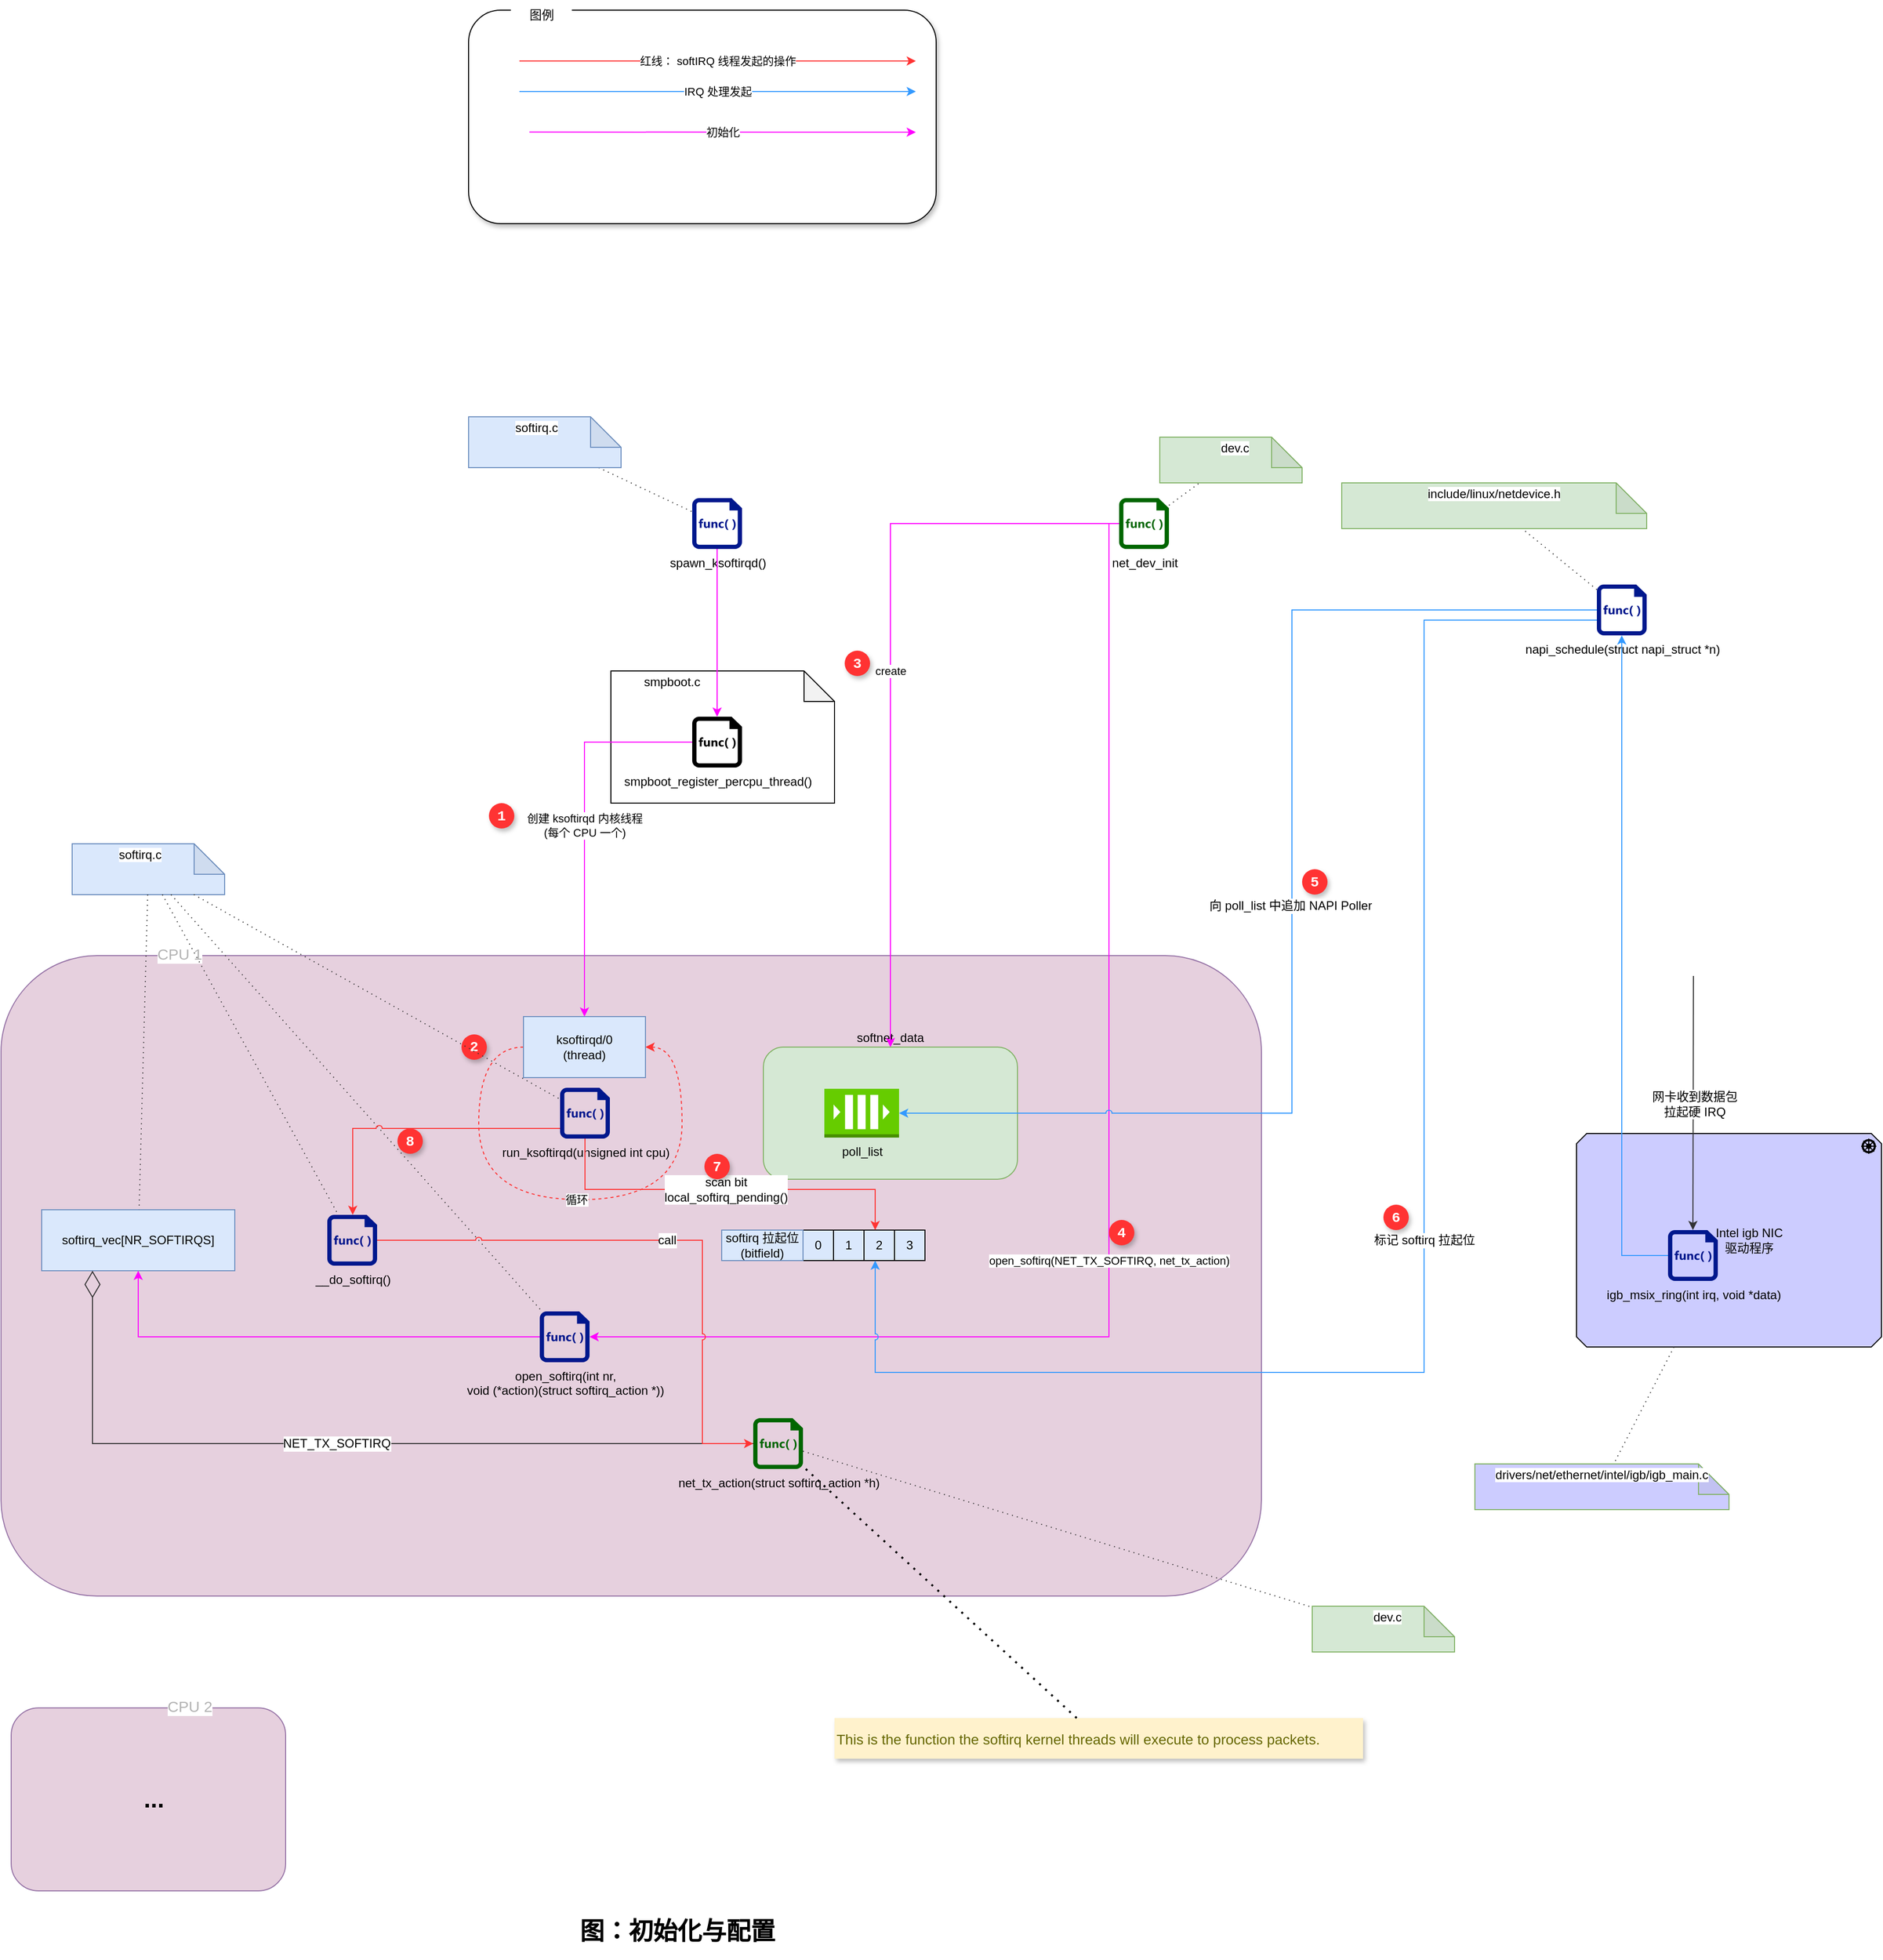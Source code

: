 <mxfile version="15.4.0" type="device" pages="4"><diagram id="A_RY6MCgwpAhB8f_nWh0" name="initial-setup"><mxGraphModel dx="2819" dy="1856" grid="1" gridSize="10" guides="1" tooltips="1" connect="1" arrows="1" fold="1" page="1" pageScale="1" pageWidth="1100" pageHeight="850" background="#FFFFFF" math="0" shadow="0"><root><mxCell id="0"/><mxCell id="Q0dZxunpiZf9C9T9Ycs4-32" value="perCPU" style="locked=1;" parent="0"/><mxCell id="Q0dZxunpiZf9C9T9Ycs4-33" value="CPU 1" style="rounded=1;whiteSpace=wrap;html=1;shadow=0;labelBackgroundColor=default;sketch=0;fontFamily=Helvetica;fontSize=15;strokeColor=#9673a6;fillColor=#E6D0DE;align=right;fontColor=#B3B3B3;labelPosition=left;verticalLabelPosition=top;verticalAlign=bottom;spacingBottom=-10;spacingRight=-200;" vertex="1" parent="Q0dZxunpiZf9C9T9Ycs4-32"><mxGeometry x="-370" y="490" width="1240" height="630" as="geometry"/></mxCell><mxCell id="5ZpuGmFeEvOfh6BrYyMM-1" value="CPU 2" style="rounded=1;whiteSpace=wrap;html=1;shadow=0;labelBackgroundColor=default;sketch=0;fontFamily=Helvetica;fontSize=15;strokeColor=#9673a6;fillColor=#E6D0DE;align=right;fontColor=#B3B3B3;labelPosition=left;verticalLabelPosition=top;verticalAlign=bottom;spacingBottom=-10;spacingRight=-200;" vertex="1" parent="Q0dZxunpiZf9C9T9Ycs4-32"><mxGeometry x="-360" y="1230" width="270" height="180" as="geometry"/></mxCell><mxCell id="5ZpuGmFeEvOfh6BrYyMM-2" value="..." style="text;strokeColor=none;fillColor=none;html=1;fontSize=24;fontStyle=1;verticalAlign=middle;align=center;shadow=1;labelBackgroundColor=none;sketch=0;fontFamily=Helvetica;fontColor=#000000;" vertex="1" parent="Q0dZxunpiZf9C9T9Ycs4-32"><mxGeometry x="-270" y="1300" width="100" height="40" as="geometry"/></mxCell><mxCell id="1" style="" parent="0"/><UserObject label="softirq.c" id="Q0dZxunpiZf9C9T9Ycs4-14"><mxCell style="shape=note;whiteSpace=wrap;html=1;backgroundOutline=1;darkOpacity=0.05;labelBackgroundColor=default;labelPosition=left;verticalLabelPosition=top;align=right;verticalAlign=bottom;fillColor=#dae8fc;strokeColor=#6c8ebf;spacingTop=0;spacingBottom=-20;spacingRight=-90;" vertex="1" parent="1"><mxGeometry x="-300" y="380" width="150" height="50" as="geometry"/></mxCell></UserObject><mxCell id="Q0dZxunpiZf9C9T9Ycs4-4" value="循环" style="curved=1;endArrow=classic;html=1;rounded=0;edgeStyle=orthogonalEdgeStyle;entryX=1;entryY=0.5;entryDx=0;entryDy=0;exitX=0;exitY=0.5;exitDx=0;exitDy=0;dashed=1;strokeColor=#FF3333;" edge="1" parent="1" source="Q0dZxunpiZf9C9T9Ycs4-5" target="Q0dZxunpiZf9C9T9Ycs4-5"><mxGeometry width="50" height="50" relative="1" as="geometry"><mxPoint x="160" y="730" as="sourcePoint"/><mxPoint x="210" y="680" as="targetPoint"/><Array as="points"><mxPoint x="100" y="580"/><mxPoint x="100" y="730"/><mxPoint x="300" y="730"/><mxPoint x="300" y="580"/></Array></mxGeometry></mxCell><mxCell id="Q0dZxunpiZf9C9T9Ycs4-5" value="ksoftirqd/0&lt;br&gt;(thread)" style="rounded=0;whiteSpace=wrap;html=1;fillColor=#dae8fc;strokeColor=#6c8ebf;" vertex="1" parent="1"><mxGeometry x="144" y="550" width="120" height="60" as="geometry"/></mxCell><UserObject label="spawn_ksoftirqd()" link="https://elixir.bootlin.com/linux/v5.4/source/kernel/softirq.c#L680" id="Q0dZxunpiZf9C9T9Ycs4-13"><mxCell style="sketch=0;aspect=fixed;pointerEvents=1;shadow=0;dashed=0;html=1;strokeColor=none;labelPosition=center;verticalLabelPosition=bottom;verticalAlign=top;align=center;fillColor=#00188D;shape=mxgraph.mscae.enterprise.code_file;labelBackgroundColor=none;" vertex="1" parent="1"><mxGeometry x="310" y="40" width="49" height="50" as="geometry"/></mxCell></UserObject><mxCell id="Q0dZxunpiZf9C9T9Ycs4-15" value="smpboot.c" style="shape=note;whiteSpace=wrap;html=1;backgroundOutline=1;darkOpacity=0.05;labelBackgroundColor=default;labelPosition=left;verticalLabelPosition=top;align=right;verticalAlign=bottom;spacingTop=0;spacingBottom=-20;spacingRight=-90;" vertex="1" parent="1"><mxGeometry x="230" y="210" width="220" height="130" as="geometry"/></mxCell><UserObject label="smpboot_register_percpu_thread()" link="https://elixir.bootlin.com/linux/v5.4/source/kernel/smpboot.c#L289" id="Q0dZxunpiZf9C9T9Ycs4-16"><mxCell style="sketch=0;aspect=fixed;pointerEvents=1;shadow=0;dashed=0;html=1;strokeColor=none;labelPosition=center;verticalLabelPosition=bottom;verticalAlign=top;align=center;fillColor=#000000;shape=mxgraph.mscae.enterprise.code_file;labelBackgroundColor=none;" vertex="1" parent="1"><mxGeometry x="310" y="255" width="49" height="50" as="geometry"/></mxCell></UserObject><mxCell id="Q0dZxunpiZf9C9T9Ycs4-8" value="创建 ksoftirqd 内核线程&lt;br&gt;(每个 CPU 一个)" style="endArrow=classic;html=1;rounded=0;edgeStyle=orthogonalEdgeStyle;strokeColor=#FF00FF;" edge="1" parent="1" source="Q0dZxunpiZf9C9T9Ycs4-16" target="Q0dZxunpiZf9C9T9Ycs4-5"><mxGeometry width="50" height="50" relative="1" as="geometry"><mxPoint x="310" y="275" as="sourcePoint"/><mxPoint x="160" y="350" as="targetPoint"/></mxGeometry></mxCell><mxCell id="Q0dZxunpiZf9C9T9Ycs4-11" value="" style="endArrow=classic;html=1;rounded=0;edgeStyle=orthogonalEdgeStyle;strokeColor=#FF00FF;" edge="1" parent="1" source="Q0dZxunpiZf9C9T9Ycs4-13" target="Q0dZxunpiZf9C9T9Ycs4-16"><mxGeometry width="50" height="50" relative="1" as="geometry"><mxPoint x="530" y="220" as="sourcePoint"/><mxPoint x="334" y="250" as="targetPoint"/></mxGeometry></mxCell><UserObject label="run_ksoftirqd(unsigned int cpu)" link="https://elixir.bootlin.com/linux/v5.4/source/kernel/softirq.c#L595" tooltip="&#9;local_irq_disable();&#10;&#9;if (local_softirq_pending()) {&#10;&#9;&#9;/*&#10;&#9;&#9; * We can safely run softirq on inline stack, as we are not deep&#10;&#9;&#9; * in the task stack here.&#10;&#9;&#9; */&#10;&#9;&#9;__do_softirq();&#10;&#9;&#9;local_irq_enable();&#10;&#9;&#9;cond_resched();&#10;&#9;&#9;return;&#10;&#9;}&#10;&#9;local_irq_enable();" id="Q0dZxunpiZf9C9T9Ycs4-18"><mxCell style="sketch=0;aspect=fixed;pointerEvents=1;shadow=0;dashed=0;html=1;strokeColor=none;labelPosition=center;verticalLabelPosition=bottom;verticalAlign=top;align=center;fillColor=#00188D;shape=mxgraph.mscae.enterprise.code_file;labelBackgroundColor=none;" vertex="1" parent="1"><mxGeometry x="180" y="620" width="49" height="50" as="geometry"/></mxCell></UserObject><mxCell id="Q0dZxunpiZf9C9T9Ycs4-21" value="1" style="ellipse;whiteSpace=wrap;html=1;aspect=fixed;shadow=1;labelBackgroundColor=none;sketch=0;align=center;strokeColor=none;fillColor=#FF3333;fontColor=#FFFFFF;fontSize=14;fontStyle=1;fontFamily=Courier New;" vertex="1" parent="1"><mxGeometry x="110" y="340" width="25" height="25" as="geometry"/></mxCell><mxCell id="Q0dZxunpiZf9C9T9Ycs4-24" value="2" style="ellipse;whiteSpace=wrap;html=1;aspect=fixed;shadow=1;labelBackgroundColor=none;sketch=0;align=center;strokeColor=none;fillColor=#FF3333;fontColor=#FFFFFF;fontSize=14;fontStyle=1;fontFamily=Courier New;" vertex="1" parent="1"><mxGeometry x="83" y="567.5" width="25" height="25" as="geometry"/></mxCell><UserObject label="net_dev_init" link="https://elixir.bootlin.com/linux/v5.4/source/net/core/dev.c#L10166" id="Q0dZxunpiZf9C9T9Ycs4-26"><mxCell style="sketch=0;aspect=fixed;pointerEvents=1;shadow=0;dashed=0;html=1;strokeColor=none;labelPosition=center;verticalLabelPosition=bottom;verticalAlign=top;align=center;fillColor=#006600;shape=mxgraph.mscae.enterprise.code_file;labelBackgroundColor=none;" vertex="1" parent="1"><mxGeometry x="730" y="40" width="49" height="50" as="geometry"/></mxCell></UserObject><UserObject label="softnet_data" link="https://elixir.bootlin.com/linux/v5.4/source/include/linux/netdevice.h#L2974" id="Q0dZxunpiZf9C9T9Ycs4-29"><mxCell style="rounded=1;whiteSpace=wrap;html=1;shadow=0;labelBackgroundColor=none;sketch=0;fontFamily=Helvetica;fontSize=12;strokeColor=#82b366;fillColor=#d5e8d4;align=center;labelPosition=center;verticalLabelPosition=top;verticalAlign=bottom;" vertex="1" parent="1"><mxGeometry x="380" y="580" width="250" height="130" as="geometry"/></mxCell></UserObject><UserObject label="poll_list" link="https://elixir.bootlin.com/linux/v5.4/source/include/linux/netdevice.h#L2975" id="Q0dZxunpiZf9C9T9Ycs4-27"><mxCell style="outlineConnect=0;dashed=0;verticalLabelPosition=bottom;verticalAlign=top;align=center;html=1;shape=mxgraph.aws3.queue;fillColor=#66CC00;gradientColor=none;shadow=0;labelBackgroundColor=none;sketch=0;fontFamily=Helvetica;fontSize=12;fontColor=#000000;strokeColor=default;" vertex="1" parent="1"><mxGeometry x="440" y="621" width="73.5" height="48" as="geometry"/></mxCell></UserObject><UserObject label="create" link="https://elixir.bootlin.com/linux/v5.4/source/net/core/dev.c#L10193" id="Q0dZxunpiZf9C9T9Ycs4-34"><mxCell style="endArrow=classic;html=1;rounded=0;fontFamily=Helvetica;fontSize=11;fontColor=#000000;edgeStyle=orthogonalEdgeStyle;strokeColor=#FF00FF;" edge="1" parent="1" source="Q0dZxunpiZf9C9T9Ycs4-26" target="Q0dZxunpiZf9C9T9Ycs4-29"><mxGeometry width="50" height="50" relative="1" as="geometry"><mxPoint x="690" y="390" as="sourcePoint"/><mxPoint x="740" y="340" as="targetPoint"/></mxGeometry></mxCell></UserObject><mxCell id="Q0dZxunpiZf9C9T9Ycs4-35" value="3" style="ellipse;whiteSpace=wrap;html=1;aspect=fixed;shadow=1;labelBackgroundColor=none;sketch=0;align=center;strokeColor=none;fillColor=#FF3333;fontColor=#FFFFFF;fontSize=14;fontStyle=1;fontFamily=Courier New;" vertex="1" parent="1"><mxGeometry x="460" y="190" width="25" height="25" as="geometry"/></mxCell><UserObject label="softirq_vec[NR_SOFTIRQS]" link="https://elixir.bootlin.com/linux/v5.4/source/kernel/softirq.c#L55" id="Q0dZxunpiZf9C9T9Ycs4-41"><mxCell style="rounded=0;whiteSpace=wrap;html=1;fillColor=#dae8fc;strokeColor=#6c8ebf;" vertex="1" parent="1"><mxGeometry x="-330" y="740" width="190" height="60" as="geometry"/></mxCell></UserObject><mxCell id="kjpyu5BcOV6IYPTqM-Ez-1" value="" style="endArrow=none;dashed=1;html=1;rounded=0;fontFamily=Helvetica;fontSize=15;fontColor=#000000;dashPattern=1 4;strokeColor=#333333;" edge="1" parent="1" source="Q0dZxunpiZf9C9T9Ycs4-14" target="Q0dZxunpiZf9C9T9Ycs4-18"><mxGeometry width="50" height="50" relative="1" as="geometry"><mxPoint x="150" y="640" as="sourcePoint"/><mxPoint x="200" y="590" as="targetPoint"/></mxGeometry></mxCell><mxCell id="kjpyu5BcOV6IYPTqM-Ez-2" value="" style="endArrow=none;dashed=1;html=1;rounded=0;fontFamily=Helvetica;fontSize=15;fontColor=#000000;dashPattern=1 4;strokeColor=#333333;" edge="1" parent="1" source="Q0dZxunpiZf9C9T9Ycs4-14" target="Q0dZxunpiZf9C9T9Ycs4-41"><mxGeometry width="50" height="50" relative="1" as="geometry"><mxPoint x="-200" y="604.193" as="sourcePoint"/><mxPoint x="190" y="651.997" as="targetPoint"/></mxGeometry></mxCell><UserObject label="open_softirq(int nr, &lt;br&gt;void (*action)(struct softirq_action *))" link="https://elixir.bootlin.com/linux/v5.4/source/kernel/softirq.c#L455" tooltip="" id="kjpyu5BcOV6IYPTqM-Ez-3"><mxCell style="sketch=0;aspect=fixed;pointerEvents=1;shadow=0;dashed=0;html=1;strokeColor=none;labelPosition=center;verticalLabelPosition=bottom;verticalAlign=top;align=center;fillColor=#00188D;shape=mxgraph.mscae.enterprise.code_file;labelBackgroundColor=none;" vertex="1" parent="1"><mxGeometry x="160" y="840" width="49" height="50" as="geometry"/></mxCell></UserObject><mxCell id="kjpyu5BcOV6IYPTqM-Ez-4" value="" style="endArrow=none;dashed=1;html=1;rounded=0;fontFamily=Helvetica;fontSize=15;fontColor=#000000;dashPattern=1 4;strokeColor=#333333;" edge="1" parent="1" source="Q0dZxunpiZf9C9T9Ycs4-14" target="kjpyu5BcOV6IYPTqM-Ez-3"><mxGeometry width="50" height="50" relative="1" as="geometry"><mxPoint x="-268.243" y="620" as="sourcePoint"/><mxPoint x="-233.108" y="750" as="targetPoint"/></mxGeometry></mxCell><UserObject label="open_softirq(NET_TX_SOFTIRQ, net_tx_action)" link="https://elixir.bootlin.com/linux/v5.4/source/net/core/dev.c#L10232" id="kjpyu5BcOV6IYPTqM-Ez-5"><mxCell style="endArrow=classic;html=1;rounded=0;fontFamily=Helvetica;fontSize=11;fontColor=#000000;edgeStyle=orthogonalEdgeStyle;jumpStyle=arc;strokeColor=#FF00FF;" edge="1" parent="1" source="Q0dZxunpiZf9C9T9Ycs4-26" target="kjpyu5BcOV6IYPTqM-Ez-3"><mxGeometry x="0.113" width="50" height="50" relative="1" as="geometry"><mxPoint x="740" y="75.059" as="sourcePoint"/><mxPoint x="515" y="590" as="targetPoint"/><Array as="points"><mxPoint x="720" y="65"/><mxPoint x="720" y="865"/></Array><mxPoint as="offset"/></mxGeometry></mxCell></UserObject><mxCell id="kjpyu5BcOV6IYPTqM-Ez-7" value="" style="endArrow=classic;html=1;rounded=0;fontFamily=Helvetica;fontSize=11;fontColor=#000000;jumpStyle=arc;edgeStyle=orthogonalEdgeStyle;strokeColor=#FF00FF;" edge="1" parent="1" source="kjpyu5BcOV6IYPTqM-Ez-3" target="Q0dZxunpiZf9C9T9Ycs4-41"><mxGeometry width="50" height="50" relative="1" as="geometry"><mxPoint x="-130" y="450" as="sourcePoint"/><mxPoint x="-80" y="400" as="targetPoint"/></mxGeometry></mxCell><mxCell id="kjpyu5BcOV6IYPTqM-Ez-8" value="" style="endArrow=none;dashed=1;html=1;rounded=0;fontFamily=Helvetica;fontSize=15;fontColor=#000000;dashPattern=1 4;strokeColor=#333333;" edge="1" parent="1" source="kjpyu5BcOV6IYPTqM-Ez-16" target="Q0dZxunpiZf9C9T9Ycs4-13"><mxGeometry width="50" height="50" relative="1" as="geometry"><mxPoint x="-200" y="604.193" as="sourcePoint"/><mxPoint x="190" y="651.997" as="targetPoint"/></mxGeometry></mxCell><UserObject label="net_tx_action(struct softirq_action *h)" link="https://elixir.bootlin.com/linux/v5.4/source/kernel/softirq.c#L455" tooltip="This is the function the softirq kernel threads will execute to process packets." id="kjpyu5BcOV6IYPTqM-Ez-9"><mxCell style="sketch=0;aspect=fixed;pointerEvents=1;shadow=0;dashed=0;html=1;strokeColor=none;labelPosition=center;verticalLabelPosition=bottom;verticalAlign=top;align=center;fillColor=#006600;shape=mxgraph.mscae.enterprise.code_file;labelBackgroundColor=none;" vertex="1" parent="1"><mxGeometry x="370" y="945" width="49" height="50" as="geometry"/></mxCell></UserObject><UserObject label="dev.c" id="kjpyu5BcOV6IYPTqM-Ez-10"><mxCell style="shape=note;whiteSpace=wrap;html=1;backgroundOutline=1;darkOpacity=0.05;labelBackgroundColor=default;labelPosition=left;verticalLabelPosition=top;align=right;verticalAlign=bottom;fillColor=#d5e8d4;strokeColor=#82b366;spacingTop=0;spacingBottom=-20;spacingRight=-90;" vertex="1" parent="1"><mxGeometry x="920" y="1130" width="140" height="45" as="geometry"/></mxCell></UserObject><mxCell id="kjpyu5BcOV6IYPTqM-Ez-12" value="" style="endArrow=none;dashed=1;html=1;rounded=0;fontFamily=Helvetica;fontSize=15;fontColor=#000000;dashPattern=1 4;strokeColor=#333333;" edge="1" parent="1" source="kjpyu5BcOV6IYPTqM-Ez-9" target="kjpyu5BcOV6IYPTqM-Ez-10"><mxGeometry width="50" height="50" relative="1" as="geometry"><mxPoint x="-325.136" y="440" as="sourcePoint"/><mxPoint x="170" y="854.49" as="targetPoint"/></mxGeometry></mxCell><mxCell id="kjpyu5BcOV6IYPTqM-Ez-13" value="" style="endArrow=none;dashed=1;html=1;rounded=0;fontFamily=Helvetica;fontSize=15;fontColor=#000000;dashPattern=1 4;strokeColor=#333333;" edge="1" parent="1" source="Q0dZxunpiZf9C9T9Ycs4-26" target="kjpyu5BcOV6IYPTqM-Ez-15"><mxGeometry width="50" height="50" relative="1" as="geometry"><mxPoint x="830" y="590" as="sourcePoint"/><mxPoint x="750" y="1023.655" as="targetPoint"/></mxGeometry></mxCell><mxCell id="kjpyu5BcOV6IYPTqM-Ez-14" value="4" style="ellipse;whiteSpace=wrap;html=1;aspect=fixed;shadow=1;labelBackgroundColor=none;sketch=0;align=center;strokeColor=none;fillColor=#FF3333;fontColor=#FFFFFF;fontSize=14;fontStyle=1;fontFamily=Courier New;" vertex="1" parent="1"><mxGeometry x="720" y="750" width="25" height="25" as="geometry"/></mxCell><UserObject label="dev.c" id="kjpyu5BcOV6IYPTqM-Ez-15"><mxCell style="shape=note;whiteSpace=wrap;html=1;backgroundOutline=1;darkOpacity=0.05;labelBackgroundColor=default;labelPosition=left;verticalLabelPosition=top;align=right;verticalAlign=bottom;fillColor=#d5e8d4;strokeColor=#82b366;spacingTop=0;spacingBottom=-20;spacingRight=-90;" vertex="1" parent="1"><mxGeometry x="770" y="-20" width="140" height="45" as="geometry"/></mxCell></UserObject><UserObject label="softirq.c" id="kjpyu5BcOV6IYPTqM-Ez-16"><mxCell style="shape=note;whiteSpace=wrap;html=1;backgroundOutline=1;darkOpacity=0.05;labelBackgroundColor=default;labelPosition=left;verticalLabelPosition=top;align=right;verticalAlign=bottom;fillColor=#dae8fc;strokeColor=#6c8ebf;spacingTop=0;spacingBottom=-20;spacingRight=-90;" vertex="1" parent="1"><mxGeometry x="90" y="-40" width="150" height="50" as="geometry"/></mxCell></UserObject><mxCell id="kjpyu5BcOV6IYPTqM-Ez-18" value="NET_TX_SOFTIRQ" style="endArrow=diamondThin;endFill=0;endSize=24;html=1;rounded=0;fontFamily=Helvetica;fontSize=12;fontColor=#000000;strokeColor=#333333;edgeStyle=orthogonalEdgeStyle;jumpStyle=arc;labelBackgroundColor=default;" edge="1" parent="1" source="kjpyu5BcOV6IYPTqM-Ez-9" target="Q0dZxunpiZf9C9T9Ycs4-41"><mxGeometry width="160" relative="1" as="geometry"><mxPoint x="-290" y="1250" as="sourcePoint"/><mxPoint x="-130" y="1250" as="targetPoint"/><Array as="points"><mxPoint x="-280" y="970"/></Array></mxGeometry></mxCell><UserObject label="This is the function the softirq kernel threads will execute to process packets." tooltip="" id="j05o8Kf4deu0pwPSedyq-1"><mxCell style="shape=note;strokeWidth=2;fontSize=14;size=0;fillColor=#fff2cc;strokeColor=none;fontColor=#666600;labelBackgroundColor=none;align=left;shadow=1;sketch=0;" vertex="1" parent="1"><mxGeometry x="450" y="1240" width="520" height="40" as="geometry"/></mxCell></UserObject><mxCell id="j05o8Kf4deu0pwPSedyq-2" value="" style="endArrow=none;dashed=1;html=1;dashPattern=1 3;strokeWidth=2;rounded=0;" edge="1" parent="1" source="j05o8Kf4deu0pwPSedyq-1" target="kjpyu5BcOV6IYPTqM-Ez-9"><mxGeometry width="50" height="50" relative="1" as="geometry"><mxPoint x="1400" y="1615" as="sourcePoint"/><mxPoint x="694.974" y="990" as="targetPoint"/></mxGeometry></mxCell><mxCell id="OFC2CPQt1cOuTiRgaMji-2" value="Intel igb NIC&lt;br&gt;驱动程序" style="html=1;outlineConnect=0;whiteSpace=wrap;fillColor=#CCCCFF;shape=mxgraph.archimate3.application;appType=driver;archiType=oct;spacingRight=-40;labelPosition=center;verticalLabelPosition=middle;align=center;verticalAlign=middle;" vertex="1" parent="1"><mxGeometry x="1180" y="665" width="300" height="210" as="geometry"/></mxCell><UserObject label="igb_msix_ring(int irq, void *data)" link="https://elixir.bootlin.com/linux/v5.4/source/drivers/net/ethernet/intel/igb/igb_main.c#L6580" id="OFC2CPQt1cOuTiRgaMji-3"><mxCell style="sketch=0;aspect=fixed;pointerEvents=1;shadow=0;dashed=0;html=1;strokeColor=none;labelPosition=center;verticalLabelPosition=bottom;verticalAlign=top;align=center;fillColor=#00188D;shape=mxgraph.mscae.enterprise.code_file;labelBackgroundColor=none;" vertex="1" parent="1"><mxGeometry x="1270" y="760" width="49" height="50" as="geometry"/></mxCell></UserObject><mxCell id="OFC2CPQt1cOuTiRgaMji-5" value="" style="endArrow=none;dashed=1;html=1;rounded=0;fontFamily=Helvetica;fontSize=15;fontColor=#000000;dashPattern=1 4;strokeColor=#333333;" edge="1" parent="1" source="OFC2CPQt1cOuTiRgaMji-7" target="OFC2CPQt1cOuTiRgaMji-6"><mxGeometry width="50" height="50" relative="1" as="geometry"><mxPoint x="1447.8" y="152.091" as="sourcePoint"/><mxPoint x="1418.8" y="1128.655" as="targetPoint"/></mxGeometry></mxCell><UserObject label="include/linux/netdevice.h" id="OFC2CPQt1cOuTiRgaMji-6"><mxCell style="shape=note;whiteSpace=wrap;html=1;backgroundOutline=1;darkOpacity=0.05;labelBackgroundColor=default;labelPosition=center;verticalLabelPosition=top;align=center;verticalAlign=bottom;fillColor=#d5e8d4;strokeColor=#82b366;spacingTop=0;spacingBottom=-20;spacingRight=0;" vertex="1" parent="1"><mxGeometry x="949" y="25" width="300" height="45" as="geometry"/></mxCell></UserObject><UserObject label="napi_schedule(struct napi_struct *n)" link="https://elixir.bootlin.com/linux/v5.4/source/include/linux/netdevice.h#L440" id="OFC2CPQt1cOuTiRgaMji-7"><mxCell style="sketch=0;aspect=fixed;pointerEvents=1;shadow=0;dashed=0;html=1;strokeColor=none;labelPosition=center;verticalLabelPosition=bottom;verticalAlign=top;align=center;fillColor=#00188D;shape=mxgraph.mscae.enterprise.code_file;labelBackgroundColor=default;" vertex="1" parent="1"><mxGeometry x="1200" y="125" width="49" height="50" as="geometry"/></mxCell></UserObject><mxCell id="OFC2CPQt1cOuTiRgaMji-8" value="" style="endArrow=none;dashed=1;html=1;rounded=0;fontFamily=Helvetica;fontSize=15;fontColor=#000000;dashPattern=1 4;strokeColor=#333333;" edge="1" parent="1" target="OFC2CPQt1cOuTiRgaMji-9" source="OFC2CPQt1cOuTiRgaMji-2"><mxGeometry width="50" height="50" relative="1" as="geometry"><mxPoint x="1400" y="639.857" as="sourcePoint"/><mxPoint x="1480.8" y="1478.655" as="targetPoint"/></mxGeometry></mxCell><UserObject label="drivers/net/ethernet/intel/igb/igb_main.c" id="OFC2CPQt1cOuTiRgaMji-9"><mxCell style="shape=note;whiteSpace=wrap;html=1;backgroundOutline=1;darkOpacity=0.05;labelBackgroundColor=default;labelPosition=center;verticalLabelPosition=top;align=center;verticalAlign=bottom;fillColor=#CCCCFF;strokeColor=#82b366;spacingTop=0;spacingBottom=-20;spacingRight=0;" vertex="1" parent="1"><mxGeometry x="1080" y="990" width="250" height="45" as="geometry"/></mxCell></UserObject><mxCell id="OFC2CPQt1cOuTiRgaMji-11" value="" style="endArrow=classic;html=1;rounded=0;labelBackgroundColor=default;fontFamily=Helvetica;fontSize=12;fontColor=#000000;strokeColor=#3399FF;edgeStyle=orthogonalEdgeStyle;jumpStyle=arc;" edge="1" parent="1" source="OFC2CPQt1cOuTiRgaMji-3" target="OFC2CPQt1cOuTiRgaMji-7"><mxGeometry x="0.22" width="50" height="50" relative="1" as="geometry"><mxPoint x="1150" y="350" as="sourcePoint"/><mxPoint x="1200" y="300" as="targetPoint"/><mxPoint as="offset"/></mxGeometry></mxCell><mxCell id="OFC2CPQt1cOuTiRgaMji-12" value="5" style="ellipse;whiteSpace=wrap;html=1;aspect=fixed;shadow=1;labelBackgroundColor=none;sketch=0;align=center;strokeColor=none;fillColor=#FF3333;fontColor=#FFFFFF;fontSize=14;fontStyle=1;fontFamily=Courier New;" vertex="1" parent="1"><mxGeometry x="910" y="405" width="25" height="25" as="geometry"/></mxCell><mxCell id="OFC2CPQt1cOuTiRgaMji-13" value="向 poll_list 中追加 NAPI Poller&amp;nbsp;" style="endArrow=classic;html=1;rounded=0;labelBackgroundColor=default;fontFamily=Helvetica;fontSize=12;fontColor=#000000;strokeColor=#3399FF;edgeStyle=orthogonalEdgeStyle;jumpStyle=arc;entryX=1;entryY=0.5;entryDx=0;entryDy=0;entryPerimeter=0;" edge="1" parent="1" source="OFC2CPQt1cOuTiRgaMji-7" target="Q0dZxunpiZf9C9T9Ycs4-27"><mxGeometry width="50" height="50" relative="1" as="geometry"><mxPoint x="900" y="200" as="sourcePoint"/><mxPoint x="950" y="150" as="targetPoint"/><Array as="points"><mxPoint x="900" y="150"/><mxPoint x="900" y="645"/></Array></mxGeometry></mxCell><mxCell id="OFC2CPQt1cOuTiRgaMji-15" value="网卡收到数据包&lt;br&gt;拉起硬 IRQ" style="endArrow=classic;html=1;rounded=0;labelBackgroundColor=default;fontFamily=Helvetica;fontSize=12;fontColor=#000000;strokeColor=#333333;edgeStyle=orthogonalEdgeStyle;jumpStyle=arc;" edge="1" parent="1" target="OFC2CPQt1cOuTiRgaMji-3"><mxGeometry width="50" height="50" relative="1" as="geometry"><mxPoint x="1295" y="510" as="sourcePoint"/><mxPoint x="1380" y="480" as="targetPoint"/></mxGeometry></mxCell><mxCell id="OFC2CPQt1cOuTiRgaMji-16" value="" style="shape=table;html=1;whiteSpace=wrap;startSize=0;container=1;collapsible=0;childLayout=tableLayout;shadow=0;labelBackgroundColor=default;sketch=0;fontFamily=Helvetica;fontSize=12;fontColor=#000000;strokeColor=#000000;fillColor=#DAE8FC;align=center;" vertex="1" parent="1"><mxGeometry x="419" y="760" width="120" height="30" as="geometry"/></mxCell><mxCell id="OFC2CPQt1cOuTiRgaMji-17" value="" style="shape=partialRectangle;html=1;whiteSpace=wrap;collapsible=0;dropTarget=0;pointerEvents=0;fillColor=none;top=0;left=0;bottom=0;right=0;points=[[0,0.5],[1,0.5]];portConstraint=eastwest;shadow=0;labelBackgroundColor=default;sketch=0;fontFamily=Helvetica;fontSize=12;fontColor=#000000;strokeColor=#000000;align=center;" vertex="1" parent="OFC2CPQt1cOuTiRgaMji-16"><mxGeometry width="120" height="30" as="geometry"/></mxCell><mxCell id="OFC2CPQt1cOuTiRgaMji-18" value="0" style="shape=partialRectangle;html=1;whiteSpace=wrap;connectable=0;fillColor=none;top=0;left=0;bottom=0;right=0;overflow=hidden;pointerEvents=1;shadow=0;labelBackgroundColor=none;sketch=0;fontFamily=Helvetica;fontSize=12;fontColor=#000000;strokeColor=#000000;align=center;" vertex="1" parent="OFC2CPQt1cOuTiRgaMji-17"><mxGeometry width="30" height="30" as="geometry"><mxRectangle width="30" height="30" as="alternateBounds"/></mxGeometry></mxCell><mxCell id="OFC2CPQt1cOuTiRgaMji-19" value="1" style="shape=partialRectangle;html=1;whiteSpace=wrap;connectable=0;fillColor=none;top=0;left=0;bottom=0;right=0;overflow=hidden;pointerEvents=1;shadow=0;labelBackgroundColor=none;sketch=0;fontFamily=Helvetica;fontSize=12;fontColor=#000000;strokeColor=#000000;align=center;" vertex="1" parent="OFC2CPQt1cOuTiRgaMji-17"><mxGeometry x="30" width="30" height="30" as="geometry"><mxRectangle width="30" height="30" as="alternateBounds"/></mxGeometry></mxCell><mxCell id="OFC2CPQt1cOuTiRgaMji-20" value="2" style="shape=partialRectangle;html=1;whiteSpace=wrap;connectable=0;fillColor=none;top=0;left=0;bottom=0;right=0;overflow=hidden;pointerEvents=1;shadow=0;labelBackgroundColor=none;sketch=0;fontFamily=Helvetica;fontSize=12;fontColor=#000000;strokeColor=#000000;align=center;" vertex="1" parent="OFC2CPQt1cOuTiRgaMji-17"><mxGeometry x="60" width="30" height="30" as="geometry"><mxRectangle width="30" height="30" as="alternateBounds"/></mxGeometry></mxCell><mxCell id="OFC2CPQt1cOuTiRgaMji-29" value="3" style="shape=partialRectangle;html=1;whiteSpace=wrap;connectable=0;fillColor=none;top=0;left=0;bottom=0;right=0;overflow=hidden;pointerEvents=1;shadow=0;labelBackgroundColor=none;sketch=0;fontFamily=Helvetica;fontSize=12;fontColor=#000000;strokeColor=#000000;align=center;" vertex="1" parent="OFC2CPQt1cOuTiRgaMji-17"><mxGeometry x="90" width="30" height="30" as="geometry"><mxRectangle width="30" height="30" as="alternateBounds"/></mxGeometry></mxCell><mxCell id="OFC2CPQt1cOuTiRgaMji-30" value="标记&amp;nbsp;&lt;span&gt;softirq 拉起位&lt;br&gt;&lt;/span&gt;" style="endArrow=classic;html=1;rounded=0;labelBackgroundColor=default;fontFamily=Helvetica;fontSize=12;fontColor=#000000;strokeColor=#3399FF;edgeStyle=orthogonalEdgeStyle;jumpStyle=arc;" edge="1" parent="1" source="OFC2CPQt1cOuTiRgaMji-7" target="OFC2CPQt1cOuTiRgaMji-17"><mxGeometry width="50" height="50" relative="1" as="geometry"><mxPoint x="1210" y="160" as="sourcePoint"/><mxPoint x="523.5" y="655" as="targetPoint"/><Array as="points"><mxPoint x="1030" y="160"/><mxPoint x="1030" y="900"/><mxPoint x="490" y="900"/></Array></mxGeometry></mxCell><mxCell id="OFC2CPQt1cOuTiRgaMji-32" value="6" style="ellipse;whiteSpace=wrap;html=1;aspect=fixed;shadow=1;labelBackgroundColor=none;sketch=0;align=center;strokeColor=none;fillColor=#FF3333;fontColor=#FFFFFF;fontSize=14;fontStyle=1;fontFamily=Courier New;" vertex="1" parent="1"><mxGeometry x="990" y="735" width="25" height="25" as="geometry"/></mxCell><mxCell id="OFC2CPQt1cOuTiRgaMji-34" value="softirq 拉起位&lt;br&gt;(bitfield)" style="text;html=1;strokeColor=#6c8ebf;fillColor=#dae8fc;align=center;verticalAlign=middle;whiteSpace=wrap;rounded=0;shadow=0;labelBackgroundColor=none;sketch=0;fontFamily=Helvetica;fontSize=12;" vertex="1" parent="1"><mxGeometry x="339" y="760" width="80" height="30" as="geometry"/></mxCell><UserObject label="scan bit&lt;br&gt;local_softirq_pending()" link="https://elixir.bootlin.com/linux/v5.4/source/kernel/softirq.c#L598" id="OFC2CPQt1cOuTiRgaMji-35"><mxCell style="endArrow=classic;html=1;rounded=0;labelBackgroundColor=default;fontFamily=Helvetica;fontSize=12;fontColor=#000000;strokeColor=#FF3333;edgeStyle=orthogonalEdgeStyle;jumpStyle=arc;" edge="1" parent="1" source="Q0dZxunpiZf9C9T9Ycs4-18" target="OFC2CPQt1cOuTiRgaMji-17"><mxGeometry width="50" height="50" relative="1" as="geometry"><mxPoint x="340" y="460" as="sourcePoint"/><mxPoint x="390" y="410" as="targetPoint"/><Array as="points"><mxPoint x="205" y="720"/><mxPoint x="490" y="720"/></Array></mxGeometry></mxCell></UserObject><mxCell id="OFC2CPQt1cOuTiRgaMji-37" value="7" style="ellipse;whiteSpace=wrap;html=1;aspect=fixed;shadow=1;labelBackgroundColor=none;sketch=0;align=center;strokeColor=none;fillColor=#FF3333;fontColor=#FFFFFF;fontSize=14;fontStyle=1;fontFamily=Courier New;" vertex="1" parent="1"><mxGeometry x="322" y="685" width="25" height="25" as="geometry"/></mxCell><UserObject label="__do_softirq()" link="https://elixir.bootlin.com/linux/v5.4/source/kernel/softirq.c#L249" tooltip="" id="OFC2CPQt1cOuTiRgaMji-38"><mxCell style="sketch=0;aspect=fixed;pointerEvents=1;shadow=0;dashed=0;html=1;strokeColor=none;labelPosition=center;verticalLabelPosition=bottom;verticalAlign=top;align=center;fillColor=#00188D;shape=mxgraph.mscae.enterprise.code_file;labelBackgroundColor=none;" vertex="1" parent="1"><mxGeometry x="-49" y="745" width="49" height="50" as="geometry"/></mxCell></UserObject><mxCell id="OFC2CPQt1cOuTiRgaMji-39" value="" style="endArrow=none;dashed=1;html=1;rounded=0;fontFamily=Helvetica;fontSize=15;fontColor=#000000;dashPattern=1 4;strokeColor=#333333;" edge="1" parent="1" source="Q0dZxunpiZf9C9T9Ycs4-14" target="OFC2CPQt1cOuTiRgaMji-38"><mxGeometry width="50" height="50" relative="1" as="geometry"><mxPoint x="-295.677" y="440" as="sourcePoint"/><mxPoint x="190" y="644.675" as="targetPoint"/></mxGeometry></mxCell><UserObject label="" link="https://elixir.bootlin.com/linux/v5.4/source/kernel/softirq.c#L598" id="OFC2CPQt1cOuTiRgaMji-40"><mxCell style="endArrow=classic;html=1;rounded=0;labelBackgroundColor=default;fontFamily=Helvetica;fontSize=12;fontColor=#000000;strokeColor=#FF3333;edgeStyle=orthogonalEdgeStyle;jumpStyle=arc;" edge="1" parent="1" source="Q0dZxunpiZf9C9T9Ycs4-18" target="OFC2CPQt1cOuTiRgaMji-38"><mxGeometry width="50" height="50" relative="1" as="geometry"><mxPoint x="214.5" y="680" as="sourcePoint"/><mxPoint x="500" y="770" as="targetPoint"/><Array as="points"><mxPoint x="-24" y="660"/></Array></mxGeometry></mxCell></UserObject><mxCell id="OFC2CPQt1cOuTiRgaMji-41" value="8" style="ellipse;whiteSpace=wrap;html=1;aspect=fixed;shadow=1;labelBackgroundColor=none;sketch=0;align=center;strokeColor=none;fillColor=#FF3333;fontColor=#FFFFFF;fontSize=14;fontStyle=1;fontFamily=Courier New;" vertex="1" parent="1"><mxGeometry x="20" y="660" width="25" height="25" as="geometry"/></mxCell><mxCell id="OFC2CPQt1cOuTiRgaMji-42" value="call" style="endArrow=classic;html=1;rounded=0;labelBackgroundColor=default;fontFamily=Helvetica;fontSize=12;fontColor=#000000;strokeColor=#FF3333;edgeStyle=orthogonalEdgeStyle;jumpStyle=arc;" edge="1" parent="1" source="OFC2CPQt1cOuTiRgaMji-38" target="kjpyu5BcOV6IYPTqM-Ez-9"><mxGeometry width="50" height="50" relative="1" as="geometry"><mxPoint x="-30" y="1230" as="sourcePoint"/><mxPoint x="20" y="1180" as="targetPoint"/><Array as="points"><mxPoint x="320" y="770"/><mxPoint x="320" y="970"/></Array></mxGeometry></mxCell><mxCell id="5ZpuGmFeEvOfh6BrYyMM-3" value="图：初始化与配置" style="text;strokeColor=none;fillColor=none;html=1;fontSize=24;fontStyle=1;verticalAlign=middle;align=center;shadow=1;labelBackgroundColor=none;sketch=0;fontFamily=Helvetica;fontColor=#000000;" vertex="1" parent="1"><mxGeometry x="200" y="1430" width="190" height="40" as="geometry"/></mxCell><mxCell id="5kE6D9f5FjYEM-O5o3Ww-1" value="" style="rounded=1;whiteSpace=wrap;html=1;shadow=1;labelBackgroundColor=none;sketch=0;fontFamily=Helvetica;fontSize=12;fontColor=#000000;strokeColor=#000000;fillColor=default;align=center;" vertex="1" parent="1"><mxGeometry x="90" y="-440" width="460" height="210" as="geometry"/></mxCell><mxCell id="5kE6D9f5FjYEM-O5o3Ww-2" value="图例" style="text;html=1;align=center;verticalAlign=middle;whiteSpace=wrap;rounded=0;shadow=0;labelBackgroundColor=default;sketch=0;fontFamily=Helvetica;fontSize=12;fillColor=default;" vertex="1" parent="1"><mxGeometry x="131.6" y="-450" width="60" height="30" as="geometry"/></mxCell><mxCell id="5kE6D9f5FjYEM-O5o3Ww-3" value="红线： softIRQ 线程发起的操作" style="endArrow=classic;html=1;rounded=0;strokeColor=#FF3333;" edge="1" parent="1"><mxGeometry width="50" height="50" relative="1" as="geometry"><mxPoint x="140" y="-390" as="sourcePoint"/><mxPoint x="530" y="-390" as="targetPoint"/></mxGeometry></mxCell><mxCell id="5kE6D9f5FjYEM-O5o3Ww-4" value="IRQ 处理发起" style="endArrow=classic;html=1;rounded=0;strokeColor=#3399FF;" edge="1" parent="1"><mxGeometry width="50" height="50" relative="1" as="geometry"><mxPoint x="140" y="-360" as="sourcePoint"/><mxPoint x="530" y="-360" as="targetPoint"/></mxGeometry></mxCell><mxCell id="5kE6D9f5FjYEM-O5o3Ww-5" value="初始化" style="endArrow=classic;html=1;rounded=0;strokeColor=#FF00FF;exitX=0.13;exitY=0.571;exitDx=0;exitDy=0;exitPerimeter=0;" edge="1" parent="1" source="5kE6D9f5FjYEM-O5o3Ww-1"><mxGeometry width="50" height="50" relative="1" as="geometry"><mxPoint x="150" y="-310" as="sourcePoint"/><mxPoint x="530" y="-320" as="targetPoint"/></mxGeometry></mxCell></root></mxGraphModel></diagram><diagram id="BC30DwEMvzA8mGplQrfA" name="dep"><mxGraphModel dx="4761" dy="855" grid="1" gridSize="10" guides="1" tooltips="1" connect="1" arrows="1" fold="1" page="1" pageScale="1" pageWidth="1100" pageHeight="850" math="0" shadow="0"><root><mxCell id="oMfT-AUSakxWOCF9kUlc-0"/><mxCell id="oMfT-AUSakxWOCF9kUlc-1" parent="oMfT-AUSakxWOCF9kUlc-0"/><mxCell id="xuZ7X7-H_qZVvk872dVK-0" value="smpboot.c&lt;br&gt;&lt;span style=&quot;font-weight: normal&quot;&gt;smpboot_register_percpu_thread()&lt;/span&gt;" style="rounded=0;whiteSpace=wrap;html=1;shadow=0;labelBackgroundColor=none;sketch=0;fontFamily=Courier New;fontSize=14;strokeColor=#9673a6;fillColor=#e1d5e7;align=center;fontStyle=1" vertex="1" parent="oMfT-AUSakxWOCF9kUlc-1"><mxGeometry x="-2200" y="805" width="1120" height="60" as="geometry"/></mxCell><mxCell id="xuZ7X7-H_qZVvk872dVK-1" value="&lt;b&gt;softirq.c&lt;/b&gt;&lt;br&gt;open_softirq()" style="rounded=0;whiteSpace=wrap;html=1;shadow=0;labelBackgroundColor=none;sketch=0;fontFamily=Courier New;fontSize=14;strokeColor=#9673a6;fillColor=#e1d5e7;align=center;" vertex="1" parent="oMfT-AUSakxWOCF9kUlc-1"><mxGeometry x="-2200" y="745" width="830" height="60" as="geometry"/></mxCell><mxCell id="xuZ7X7-H_qZVvk872dVK-2" value="NET_RX&lt;br&gt;&lt;div&gt;dev.c&lt;/div&gt;&lt;span style=&quot;font-weight: normal&quot;&gt;net_dev_init()&lt;/span&gt;" style="rounded=0;whiteSpace=wrap;html=1;shadow=0;labelBackgroundColor=none;sketch=0;fontFamily=Courier New;fontSize=14;strokeColor=#9673a6;fillColor=#e1d5e7;align=center;fontStyle=1" vertex="1" parent="oMfT-AUSakxWOCF9kUlc-1"><mxGeometry x="-2200" y="685" width="180" height="60" as="geometry"/></mxCell><mxCell id="xuZ7X7-H_qZVvk872dVK-3" value="TIMER" style="rounded=0;whiteSpace=wrap;html=1;shadow=0;labelBackgroundColor=none;sketch=0;fontFamily=Courier New;fontSize=14;strokeColor=#9673a6;fillColor=#e1d5e7;align=center;fontStyle=1" vertex="1" parent="oMfT-AUSakxWOCF9kUlc-1"><mxGeometry x="-1940" y="685" width="80" height="60" as="geometry"/></mxCell><mxCell id="xuZ7X7-H_qZVvk872dVK-4" value="SCHED" style="rounded=0;whiteSpace=wrap;html=1;shadow=0;labelBackgroundColor=none;sketch=0;fontFamily=Courier New;fontSize=14;strokeColor=#9673a6;fillColor=#e1d5e7;align=center;fontStyle=1" vertex="1" parent="oMfT-AUSakxWOCF9kUlc-1"><mxGeometry x="-1860" y="685" width="80" height="60" as="geometry"/></mxCell><mxCell id="xuZ7X7-H_qZVvk872dVK-5" value="RCU" style="rounded=0;whiteSpace=wrap;html=1;shadow=0;labelBackgroundColor=none;sketch=0;fontFamily=Courier New;fontSize=14;strokeColor=#9673a6;fillColor=#e1d5e7;align=center;fontStyle=1" vertex="1" parent="oMfT-AUSakxWOCF9kUlc-1"><mxGeometry x="-1780" y="685" width="80" height="60" as="geometry"/></mxCell><mxCell id="xuZ7X7-H_qZVvk872dVK-6" value="HRTIMER" style="rounded=0;whiteSpace=wrap;html=1;shadow=0;labelBackgroundColor=none;sketch=0;fontFamily=Courier New;fontSize=14;strokeColor=#9673a6;fillColor=#e1d5e7;align=center;fontStyle=1" vertex="1" parent="oMfT-AUSakxWOCF9kUlc-1"><mxGeometry x="-1700" y="685" width="80" height="60" as="geometry"/></mxCell><mxCell id="xuZ7X7-H_qZVvk872dVK-7" value="NET_TX" style="rounded=0;whiteSpace=wrap;html=1;shadow=0;labelBackgroundColor=none;sketch=0;fontFamily=Courier New;fontSize=14;strokeColor=#9673a6;fillColor=#e1d5e7;align=center;fontStyle=1" vertex="1" parent="oMfT-AUSakxWOCF9kUlc-1"><mxGeometry x="-2020" y="685" width="80" height="60" as="geometry"/></mxCell><mxCell id="xuZ7X7-H_qZVvk872dVK-8" value="&lt;b&gt;softirq&lt;/b&gt;" style="rounded=0;whiteSpace=wrap;html=1;shadow=0;labelBackgroundColor=none;sketch=0;fontFamily=Courier New;fontSize=14;strokeColor=#9673a6;fillColor=#e1d5e7;align=center;" vertex="1" parent="oMfT-AUSakxWOCF9kUlc-1"><mxGeometry x="-2200" y="1130" width="390" height="60" as="geometry"/></mxCell><mxCell id="xuZ7X7-H_qZVvk872dVK-9" value="&lt;b&gt;tasklet&lt;/b&gt;" style="rounded=0;whiteSpace=wrap;html=1;shadow=0;labelBackgroundColor=none;sketch=0;fontFamily=Courier New;fontSize=14;strokeColor=#9673a6;fillColor=#e1d5e7;align=center;" vertex="1" parent="oMfT-AUSakxWOCF9kUlc-1"><mxGeometry x="-2200" y="1070" width="320" height="60" as="geometry"/></mxCell><UserObject label="Tasklets of different types can run concurrently on several CPUs, but tasklets of the same type cannot.&#10;" tooltip="" id="xuZ7X7-H_qZVvk872dVK-10"><mxCell style="shape=note;strokeWidth=2;fontSize=14;size=0;fillColor=#fff2cc;strokeColor=none;fontColor=#666600;labelBackgroundColor=none;align=left;shadow=1;sketch=0;whiteSpace=wrap;" vertex="1" parent="oMfT-AUSakxWOCF9kUlc-1"><mxGeometry x="-2580" y="1005" width="240" height="70" as="geometry"/></mxCell></UserObject><mxCell id="xuZ7X7-H_qZVvk872dVK-11" value="" style="endArrow=none;dashed=1;html=1;dashPattern=1 3;strokeWidth=2;rounded=0;" edge="1" parent="oMfT-AUSakxWOCF9kUlc-1" source="xuZ7X7-H_qZVvk872dVK-10" target="xuZ7X7-H_qZVvk872dVK-9"><mxGeometry width="50" height="50" relative="1" as="geometry"><mxPoint x="-1650" y="1400.08" as="sourcePoint"/><mxPoint x="-1686" y="1179.92" as="targetPoint"/></mxGeometry></mxCell><mxCell id="xuZ7X7-H_qZVvk872dVK-12" value="TASKLET" style="rounded=0;whiteSpace=wrap;html=1;shadow=0;labelBackgroundColor=none;sketch=0;fontFamily=Courier New;fontSize=14;strokeColor=#9673a6;fillColor=#e1d5e7;align=center;fontStyle=1" vertex="1" parent="oMfT-AUSakxWOCF9kUlc-1"><mxGeometry x="-1590" y="685" width="80" height="60" as="geometry"/></mxCell><mxCell id="xuZ7X7-H_qZVvk872dVK-13" value="HI" style="rounded=0;whiteSpace=wrap;html=1;shadow=0;labelBackgroundColor=none;sketch=0;fontFamily=Courier New;fontSize=14;strokeColor=#9673a6;fillColor=#e1d5e7;align=center;fontStyle=1" vertex="1" parent="oMfT-AUSakxWOCF9kUlc-1"><mxGeometry x="-1510" y="685" width="80" height="60" as="geometry"/></mxCell><mxCell id="xuZ7X7-H_qZVvk872dVK-14" value="RCU" style="rounded=0;whiteSpace=wrap;html=1;shadow=0;labelBackgroundColor=none;sketch=0;fontFamily=Courier New;fontSize=14;strokeColor=#9673a6;fillColor=#e1d5e7;align=center;fontStyle=1" vertex="1" parent="oMfT-AUSakxWOCF9kUlc-1"><mxGeometry x="-1360" y="745" width="120" height="60" as="geometry"/></mxCell></root></mxGraphModel></diagram><diagram id="Ts2ghdY7HTvi7PGYVaC7" name="overview"><mxGraphModel dx="1461" dy="1705" grid="1" gridSize="10" guides="1" tooltips="1" connect="1" arrows="1" fold="1" page="1" pageScale="1" pageWidth="1100" pageHeight="850" background="#FFFFFF" math="0" shadow="0"><root><mxCell id="o-jAt5E2yn7wVsbDRnUf-0"/><mxCell id="yjfzIZhFiH21KbJozNL_-5" value="netlayers" style="" parent="o-jAt5E2yn7wVsbDRnUf-0"/><mxCell id="yjfzIZhFiH21KbJozNL_-6" value="" style="rounded=1;whiteSpace=wrap;html=1;shadow=0;labelBackgroundColor=none;sketch=0;fontFamily=Helvetica;fontSize=12;fontColor=#000000;strokeColor=#000000;fillColor=#DAE8FC;align=center;" vertex="1" parent="yjfzIZhFiH21KbJozNL_-5"><mxGeometry x="170" y="40" width="960" height="80" as="geometry"/></mxCell><mxCell id="yjfzIZhFiH21KbJozNL_-7" value="" style="rounded=1;whiteSpace=wrap;html=1;shadow=0;labelBackgroundColor=none;sketch=0;fontFamily=Helvetica;fontSize=12;fontColor=#000000;strokeColor=#000000;fillColor=#DAE8FC;align=center;" vertex="1" parent="yjfzIZhFiH21KbJozNL_-5"><mxGeometry x="170" y="160" width="960" height="580" as="geometry"/></mxCell><mxCell id="yjfzIZhFiH21KbJozNL_-8" value="L2 以太网 层" style="text;strokeColor=none;fillColor=default;html=1;fontSize=24;fontStyle=1;verticalAlign=middle;align=center;shadow=0;labelBackgroundColor=none;sketch=0;fontFamily=Helvetica;fontColor=#000000;" vertex="1" parent="yjfzIZhFiH21KbJozNL_-5"><mxGeometry x="270" y="140" width="160" height="30" as="geometry"/></mxCell><mxCell id="yjfzIZhFiH21KbJozNL_-9" value="L3 IP 层" style="text;strokeColor=none;fillColor=default;html=1;fontSize=24;fontStyle=1;verticalAlign=middle;align=center;shadow=0;labelBackgroundColor=none;sketch=0;fontFamily=Helvetica;fontColor=#000000;" vertex="1" parent="yjfzIZhFiH21KbJozNL_-5"><mxGeometry x="270" y="30" width="100" height="30" as="geometry"/></mxCell><mxCell id="yjfzIZhFiH21KbJozNL_-10" value="" style="rounded=1;whiteSpace=wrap;html=1;shadow=0;labelBackgroundColor=none;sketch=0;fontFamily=Helvetica;fontSize=12;fontColor=#000000;strokeColor=#000000;fillColor=#DAE8FC;align=center;" vertex="1" parent="yjfzIZhFiH21KbJozNL_-5"><mxGeometry x="170" y="-70" width="960" height="80" as="geometry"/></mxCell><mxCell id="yjfzIZhFiH21KbJozNL_-11" value="L4 TCP 层" style="text;strokeColor=none;fillColor=default;html=1;fontSize=24;fontStyle=1;verticalAlign=middle;align=center;shadow=0;labelBackgroundColor=none;sketch=0;fontFamily=Helvetica;fontColor=#000000;" vertex="1" parent="yjfzIZhFiH21KbJozNL_-5"><mxGeometry x="270" y="-80" width="130" height="30" as="geometry"/></mxCell><mxCell id="yjfzIZhFiH21KbJozNL_-12" value="" style="rounded=1;whiteSpace=wrap;html=1;shadow=0;labelBackgroundColor=none;sketch=0;fontFamily=Helvetica;fontSize=12;fontColor=#000000;strokeColor=#000000;fillColor=#DAE8FC;align=center;" vertex="1" parent="yjfzIZhFiH21KbJozNL_-5"><mxGeometry x="170" y="-170" width="960" height="80" as="geometry"/></mxCell><mxCell id="yjfzIZhFiH21KbJozNL_-13" value="Socket 层" style="text;strokeColor=none;fillColor=default;html=1;fontSize=24;fontStyle=1;verticalAlign=middle;align=center;shadow=0;labelBackgroundColor=none;sketch=0;fontFamily=Helvetica;fontColor=#000000;" vertex="1" parent="yjfzIZhFiH21KbJozNL_-5"><mxGeometry x="260" y="-180" width="130" height="30" as="geometry"/></mxCell><mxCell id="yjfzIZhFiH21KbJozNL_-14" value="" style="rounded=1;whiteSpace=wrap;html=1;shadow=0;labelBackgroundColor=none;sketch=0;fontFamily=Helvetica;fontSize=12;fontColor=#000000;strokeColor=#000000;fillColor=#DAE8FC;align=center;" vertex="1" parent="yjfzIZhFiH21KbJozNL_-5"><mxGeometry x="170" y="-280" width="960" height="80" as="geometry"/></mxCell><mxCell id="yjfzIZhFiH21KbJozNL_-15" value="VFS 层" style="text;strokeColor=none;fillColor=default;html=1;fontSize=24;fontStyle=1;verticalAlign=middle;align=center;shadow=0;labelBackgroundColor=none;sketch=0;fontFamily=Helvetica;fontColor=#000000;" vertex="1" parent="yjfzIZhFiH21KbJozNL_-5"><mxGeometry x="260" y="-290" width="130" height="30" as="geometry"/></mxCell><mxCell id="yjfzIZhFiH21KbJozNL_-26" value="" style="rounded=1;whiteSpace=wrap;html=1;shadow=0;labelBackgroundColor=none;sketch=0;fontFamily=Helvetica;fontSize=12;fontColor=#000000;strokeColor=#000000;fillColor=#DAE8FC;align=center;" vertex="1" parent="yjfzIZhFiH21KbJozNL_-5"><mxGeometry x="160" y="-460" width="970" height="80" as="geometry"/></mxCell><mxCell id="yjfzIZhFiH21KbJozNL_-27" value="应用进程 层" style="text;strokeColor=none;fillColor=default;html=1;fontSize=24;fontStyle=1;verticalAlign=middle;align=center;shadow=0;labelBackgroundColor=none;sketch=0;fontFamily=Helvetica;fontColor=#000000;" vertex="1" parent="yjfzIZhFiH21KbJozNL_-5"><mxGeometry x="240" y="-470" width="130" height="30" as="geometry"/></mxCell><mxCell id="o-jAt5E2yn7wVsbDRnUf-1" value="top" style="" parent="o-jAt5E2yn7wVsbDRnUf-0"/><mxCell id="o-jAt5E2yn7wVsbDRnUf-2" value="" style="verticalLabelPosition=bottom;html=1;verticalAlign=top;align=center;strokeColor=none;fillColor=#00BEF2;shape=mxgraph.azure.cloud_service_package_file;" vertex="1" parent="o-jAt5E2yn7wVsbDRnUf-1"><mxGeometry x="220" y="220" width="42.5" height="50" as="geometry"/></mxCell><mxCell id="o-jAt5E2yn7wVsbDRnUf-3" value="1. 收到 L2 包" style="endArrow=classic;html=1;rounded=0;edgeStyle=orthogonalEdgeStyle;exitX=1;exitY=0.5;exitDx=0;exitDy=0;exitPerimeter=0;" edge="1" parent="o-jAt5E2yn7wVsbDRnUf-1" source="o-jAt5E2yn7wVsbDRnUf-2" target="o-jAt5E2yn7wVsbDRnUf-14"><mxGeometry width="50" height="50" relative="1" as="geometry"><mxPoint x="200" y="480" as="sourcePoint"/><mxPoint x="250" y="430" as="targetPoint"/></mxGeometry></mxCell><mxCell id="o-jAt5E2yn7wVsbDRnUf-4" value="CPU" style="pointerEvents=1;shadow=0;dashed=0;html=1;strokeColor=none;fillColor=#4495D1;labelPosition=center;verticalLabelPosition=bottom;verticalAlign=top;align=center;outlineConnect=0;shape=mxgraph.veeam.cpu;" vertex="1" parent="o-jAt5E2yn7wVsbDRnUf-1"><mxGeometry x="370" y="403" width="44.8" height="44.8" as="geometry"/></mxCell><mxCell id="o-jAt5E2yn7wVsbDRnUf-5" value="内存" style="pointerEvents=1;shadow=0;dashed=0;html=1;strokeColor=none;fillColor=#4495D1;labelPosition=center;verticalLabelPosition=bottom;verticalAlign=top;align=center;outlineConnect=0;shape=mxgraph.veeam.ram;" vertex="1" parent="o-jAt5E2yn7wVsbDRnUf-1"><mxGeometry x="700" y="232.4" width="48.4" height="25.2" as="geometry"/></mxCell><mxCell id="o-jAt5E2yn7wVsbDRnUf-6" value="3. 拉起 IRQ 位" style="endArrow=classic;html=1;rounded=0;edgeStyle=orthogonalEdgeStyle;" edge="1" parent="o-jAt5E2yn7wVsbDRnUf-1" source="o-jAt5E2yn7wVsbDRnUf-14" target="o-jAt5E2yn7wVsbDRnUf-4"><mxGeometry width="50" height="50" relative="1" as="geometry"><mxPoint x="172.5" y="255" as="sourcePoint"/><mxPoint x="420" y="255" as="targetPoint"/></mxGeometry></mxCell><mxCell id="o-jAt5E2yn7wVsbDRnUf-7" value="2. DMA 写入内存" style="endArrow=classic;html=1;rounded=0;edgeStyle=orthogonalEdgeStyle;" edge="1" parent="o-jAt5E2yn7wVsbDRnUf-1" source="o-jAt5E2yn7wVsbDRnUf-14" target="o-jAt5E2yn7wVsbDRnUf-5"><mxGeometry width="50" height="50" relative="1" as="geometry"><mxPoint x="448.5" y="274" as="sourcePoint"/><mxPoint x="455.4" y="410" as="targetPoint"/></mxGeometry></mxCell><mxCell id="o-jAt5E2yn7wVsbDRnUf-8" value="4. 运行 IRQ 处理程序" style="endArrow=classic;html=1;rounded=0;strokeColor=#3399FF;" edge="1" parent="o-jAt5E2yn7wVsbDRnUf-1" source="o-jAt5E2yn7wVsbDRnUf-4" target="hxjnvfcyMcvza0_Mjyoq-0"><mxGeometry width="50" height="50" relative="1" as="geometry"><mxPoint x="448.5" y="274" as="sourcePoint"/><mxPoint x="649.2" y="465" as="targetPoint"/></mxGeometry></mxCell><mxCell id="o-jAt5E2yn7wVsbDRnUf-11" value="&amp;nbsp;ring buffers" style="ellipse;shape=doubleEllipse;whiteSpace=wrap;html=1;aspect=fixed;" vertex="1" parent="o-jAt5E2yn7wVsbDRnUf-1"><mxGeometry x="690" y="360" width="70" height="70" as="geometry"/></mxCell><mxCell id="o-jAt5E2yn7wVsbDRnUf-12" value="" style="endArrow=classic;html=1;rounded=0;" edge="1" parent="o-jAt5E2yn7wVsbDRnUf-1" source="o-jAt5E2yn7wVsbDRnUf-5" target="o-jAt5E2yn7wVsbDRnUf-11"><mxGeometry width="50" height="50" relative="1" as="geometry"><mxPoint x="590" y="180" as="sourcePoint"/><mxPoint x="640" y="130" as="targetPoint"/></mxGeometry></mxCell><mxCell id="o-jAt5E2yn7wVsbDRnUf-14" value="multiqueue NIC" style="sketch=0;pointerEvents=1;shadow=0;dashed=0;html=1;strokeColor=none;fillColor=#505050;labelPosition=center;verticalLabelPosition=bottom;verticalAlign=top;outlineConnect=0;align=center;shape=mxgraph.office.devices.nic;labelBackgroundColor=default;" vertex="1" parent="o-jAt5E2yn7wVsbDRnUf-1"><mxGeometry x="410" y="226" width="57" height="38" as="geometry"/></mxCell><mxCell id="u2pjCDAkBoqU6QQML8HG-0" value="softIRQ&lt;br&gt;线程" style="ellipse;shape=doubleEllipse;whiteSpace=wrap;html=1;aspect=fixed;shadow=0;labelBackgroundColor=none;sketch=0;fontFamily=Helvetica;fontSize=12;fontColor=#000000;strokeColor=#FF3333;fillColor=#DAE8FC;align=center;" vertex="1" parent="o-jAt5E2yn7wVsbDRnUf-1"><mxGeometry x="634.2" y="590" width="80" height="80" as="geometry"/></mxCell><mxCell id="hxjnvfcyMcvza0_Mjyoq-0" value="网卡驱动程序&lt;br&gt;IRQ 处理程序" style="html=1;outlineConnect=0;whiteSpace=wrap;fillColor=#CCCCFF;shape=mxgraph.archimate3.application;appType=driver;archiType=oct;spacingRight=0;labelPosition=center;verticalLabelPosition=middle;align=center;verticalAlign=middle;spacing=0;" vertex="1" parent="o-jAt5E2yn7wVsbDRnUf-1"><mxGeometry x="340.0" y="580" width="110" height="90" as="geometry"/></mxCell><mxCell id="hxjnvfcyMcvza0_Mjyoq-1" value="网卡驱动程序&lt;br&gt;SoftIRQ 处理程序" style="html=1;outlineConnect=0;whiteSpace=wrap;fillColor=#f8cecc;shape=mxgraph.archimate3.application;appType=driver;archiType=oct;spacingRight=0;labelPosition=center;verticalLabelPosition=middle;align=center;verticalAlign=middle;spacing=0;strokeColor=#b85450;" vertex="1" parent="o-jAt5E2yn7wVsbDRnUf-1"><mxGeometry x="870" y="580" width="140" height="95" as="geometry"/></mxCell><mxCell id="yjfzIZhFiH21KbJozNL_-1" value="5. 触发 NET_RX(收包) SoftIRQ&amp;nbsp;" style="endArrow=classic;html=1;rounded=0;edgeStyle=orthogonalEdgeStyle;strokeColor=#3399FF;" edge="1" parent="o-jAt5E2yn7wVsbDRnUf-1" source="hxjnvfcyMcvza0_Mjyoq-0" target="u2pjCDAkBoqU6QQML8HG-0"><mxGeometry width="50" height="50" relative="1" as="geometry"><mxPoint x="470.9" y="435.4" as="sourcePoint"/><mxPoint x="629.2" y="435.4" as="targetPoint"/></mxGeometry></mxCell><mxCell id="yjfzIZhFiH21KbJozNL_-2" value="6. 调用 SoftIRQ 处理程序" style="endArrow=classic;html=1;rounded=0;edgeStyle=orthogonalEdgeStyle;strokeColor=#FF3333;" edge="1" parent="o-jAt5E2yn7wVsbDRnUf-1" source="u2pjCDAkBoqU6QQML8HG-0" target="hxjnvfcyMcvza0_Mjyoq-1"><mxGeometry width="50" height="50" relative="1" as="geometry"><mxPoint x="684.2" y="480.4" as="sourcePoint"/><mxPoint x="684.2" y="600" as="targetPoint"/></mxGeometry></mxCell><mxCell id="yjfzIZhFiH21KbJozNL_-3" value="7. 读取 L2 数据包" style="endArrow=classic;html=1;rounded=0;strokeColor=#FF3333;" edge="1" parent="o-jAt5E2yn7wVsbDRnUf-1" source="hxjnvfcyMcvza0_Mjyoq-1" target="o-jAt5E2yn7wVsbDRnUf-11"><mxGeometry width="50" height="50" relative="1" as="geometry"><mxPoint x="724.2" y="640" as="sourcePoint"/><mxPoint x="920" y="640" as="targetPoint"/></mxGeometry></mxCell><mxCell id="yjfzIZhFiH21KbJozNL_-18" value="内核 L2 通用程序" style="html=1;outlineConnect=0;whiteSpace=wrap;fillColor=#d5e8d4;shape=mxgraph.archimate3.application;appType=driver;archiType=oct;spacingRight=0;labelPosition=center;verticalLabelPosition=middle;align=center;verticalAlign=middle;spacing=0;strokeColor=#82b366;" vertex="1" parent="o-jAt5E2yn7wVsbDRnUf-1"><mxGeometry x="880" y="313" width="110" height="90" as="geometry"/></mxCell><mxCell id="yjfzIZhFiH21KbJozNL_-19" value="" style="endArrow=classic;html=1;rounded=0;strokeColor=#FF3333;" edge="1" parent="o-jAt5E2yn7wVsbDRnUf-1" source="hxjnvfcyMcvza0_Mjyoq-1" target="yjfzIZhFiH21KbJozNL_-18"><mxGeometry width="50" height="50" relative="1" as="geometry"><mxPoint x="906.087" y="590" as="sourcePoint"/><mxPoint x="758.79" y="430.671" as="targetPoint"/></mxGeometry></mxCell><mxCell id="yjfzIZhFiH21KbJozNL_-20" value="8. 推送上层" style="html=1;shadow=0;dashed=0;align=center;verticalAlign=middle;shape=mxgraph.arrows2.arrow;dy=0.6;dx=40;direction=north;notch=0;labelBackgroundColor=none;sketch=0;fontFamily=Helvetica;fontSize=12;strokeColor=#A50040;fillColor=#d80073;fontColor=#000000;" vertex="1" parent="o-jAt5E2yn7wVsbDRnUf-1"><mxGeometry x="900" y="100" width="70" height="220" as="geometry"/></mxCell><mxCell id="yjfzIZhFiH21KbJozNL_-21" value="推送上层" style="html=1;shadow=0;dashed=0;align=center;verticalAlign=middle;shape=mxgraph.arrows2.arrow;dy=0.6;dx=40;direction=north;notch=0;labelBackgroundColor=none;sketch=0;fontFamily=Helvetica;fontSize=12;strokeColor=#A50040;fillColor=#d80073;fontColor=#000000;" vertex="1" parent="o-jAt5E2yn7wVsbDRnUf-1"><mxGeometry x="900" y="-20" width="70" height="100" as="geometry"/></mxCell><mxCell id="yjfzIZhFiH21KbJozNL_-22" value="推送上层" style="html=1;shadow=0;dashed=0;align=center;verticalAlign=middle;shape=mxgraph.arrows2.arrow;dy=0.6;dx=40;direction=north;notch=0;labelBackgroundColor=none;sketch=0;fontFamily=Helvetica;fontSize=12;strokeColor=#A50040;fillColor=#d80073;fontColor=#000000;" vertex="1" parent="o-jAt5E2yn7wVsbDRnUf-1"><mxGeometry x="900" y="-140" width="70" height="100" as="geometry"/></mxCell><mxCell id="yjfzIZhFiH21KbJozNL_-23" value="推送上层" style="html=1;shadow=0;dashed=0;align=center;verticalAlign=middle;shape=mxgraph.arrows2.arrow;dy=0.6;dx=40;direction=north;notch=0;labelBackgroundColor=none;sketch=0;fontFamily=Helvetica;fontSize=12;strokeColor=#A50040;fillColor=#d80073;fontColor=#000000;" vertex="1" parent="o-jAt5E2yn7wVsbDRnUf-1"><mxGeometry x="900" y="-250" width="70" height="100" as="geometry"/></mxCell><mxCell id="yjfzIZhFiH21KbJozNL_-25" value="进程调度器" style="aspect=fixed;html=1;points=[];align=center;image;fontSize=12;image=img/lib/azure2/general/Scheduler.svg;shadow=0;labelBackgroundColor=none;sketch=0;fontFamily=Helvetica;fontColor=#000000;strokeColor=#000000;fillColor=default;" vertex="1" parent="o-jAt5E2yn7wVsbDRnUf-1"><mxGeometry x="540" y="-364" width="54" height="54" as="geometry"/></mxCell><mxCell id="yjfzIZhFiH21KbJozNL_-28" value="唤醒" style="html=1;shadow=0;dashed=0;align=center;verticalAlign=middle;shape=mxgraph.arrows2.arrow;dy=0.6;dx=40;direction=north;notch=0;labelBackgroundColor=none;sketch=0;fontFamily=Helvetica;fontSize=12;fontColor=#000000;strokeColor=#000000;fillColor=default;" vertex="1" parent="o-jAt5E2yn7wVsbDRnUf-1"><mxGeometry x="590" y="-406" width="70" height="140" as="geometry"/></mxCell><mxCell id="yjfzIZhFiH21KbJozNL_-29" value="TCP Timer" style="aspect=fixed;html=1;points=[];align=center;image;fontSize=12;image=img/lib/azure2/general/Scheduler.svg;shadow=0;labelBackgroundColor=none;sketch=0;fontFamily=Helvetica;fontColor=#000000;strokeColor=#000000;fillColor=default;" vertex="1" parent="o-jAt5E2yn7wVsbDRnUf-1"><mxGeometry x="550" y="-60" width="50" height="50" as="geometry"/></mxCell><mxCell id="yjfzIZhFiH21KbJozNL_-30" value="" style="rounded=1;whiteSpace=wrap;html=1;shadow=1;labelBackgroundColor=none;sketch=0;fontFamily=Helvetica;fontSize=12;fontColor=#000000;strokeColor=#000000;fillColor=default;align=center;" vertex="1" parent="o-jAt5E2yn7wVsbDRnUf-1"><mxGeometry x="480" y="-710" width="460" height="210" as="geometry"/></mxCell><mxCell id="yjfzIZhFiH21KbJozNL_-31" value="图例" style="text;html=1;align=center;verticalAlign=middle;whiteSpace=wrap;rounded=0;shadow=0;labelBackgroundColor=default;sketch=0;fontFamily=Helvetica;fontSize=12;fillColor=default;" vertex="1" parent="o-jAt5E2yn7wVsbDRnUf-1"><mxGeometry x="521.6" y="-720" width="60" height="30" as="geometry"/></mxCell><mxCell id="yjfzIZhFiH21KbJozNL_-32" value="红线： softIRQ 线程发起的操作" style="endArrow=classic;html=1;rounded=0;strokeColor=#FF3333;" edge="1" parent="o-jAt5E2yn7wVsbDRnUf-1"><mxGeometry width="50" height="50" relative="1" as="geometry"><mxPoint x="530" y="-660" as="sourcePoint"/><mxPoint x="920" y="-660" as="targetPoint"/></mxGeometry></mxCell><mxCell id="yjfzIZhFiH21KbJozNL_-33" value="IRQ 处理发起" style="endArrow=classic;html=1;rounded=0;strokeColor=#3399FF;" edge="1" parent="o-jAt5E2yn7wVsbDRnUf-1"><mxGeometry width="50" height="50" relative="1" as="geometry"><mxPoint x="530" y="-630" as="sourcePoint"/><mxPoint x="920" y="-630" as="targetPoint"/></mxGeometry></mxCell><mxCell id="yjfzIZhFiH21KbJozNL_-35" value="图：网络包接收流程概述" style="text;strokeColor=none;fillColor=none;html=1;fontSize=16;fontStyle=1;verticalAlign=middle;align=center;shadow=1;labelBackgroundColor=default;sketch=0;fontFamily=Helvetica;fontColor=#000000;" vertex="1" parent="o-jAt5E2yn7wVsbDRnUf-1"><mxGeometry x="458.4" y="760" width="290" height="40" as="geometry"/></mxCell><mxCell id="yjfzIZhFiH21KbJozNL_-36" value="读取数据" style="html=1;shadow=0;dashed=0;align=center;verticalAlign=middle;shape=mxgraph.arrows2.arrow;dy=0.6;dx=40;direction=south;notch=0;labelBackgroundColor=default;sketch=0;fontFamily=Helvetica;fontSize=12;fontColor=#000000;strokeColor=#000000;fillColor=default;" vertex="1" parent="o-jAt5E2yn7wVsbDRnUf-1"><mxGeometry x="900" y="-386" width="70" height="120" as="geometry"/></mxCell></root></mxGraphModel></diagram><diagram id="0-W7Yumc-sHmSOHk1aMW" name="Page-2"><mxGraphModel dx="2561" dy="855" grid="1" gridSize="10" guides="1" tooltips="1" connect="1" arrows="1" fold="1" page="1" pageScale="1" pageWidth="1100" pageHeight="850" math="0" shadow="0"><root><mxCell id="BylPPQXDzZ_rkNzSN9U8-0"/><mxCell id="BylPPQXDzZ_rkNzSN9U8-1" parent="BylPPQXDzZ_rkNzSN9U8-0"/><UserObject label="code" tooltip="" id="BylPPQXDzZ_rkNzSN9U8-2"><mxCell style="shape=note;strokeWidth=2;fontSize=14;size=0;fillColor=#fff2cc;strokeColor=none;fontColor=#666600;labelBackgroundColor=none;align=left;shadow=1;sketch=0;" vertex="1" parent="BylPPQXDzZ_rkNzSN9U8-1"><mxGeometry x="-660" y="530" width="60" height="40" as="geometry"/></mxCell></UserObject><mxCell id="BylPPQXDzZ_rkNzSN9U8-3" value="" style="endArrow=none;dashed=1;html=1;dashPattern=1 3;strokeWidth=2;rounded=0;" edge="1" parent="BylPPQXDzZ_rkNzSN9U8-1" source="BylPPQXDzZ_rkNzSN9U8-2"><mxGeometry width="50" height="50" relative="1" as="geometry"><mxPoint x="70" y="910" as="sourcePoint"/><mxPoint x="34" y="689.84" as="targetPoint"/></mxGeometry></mxCell></root></mxGraphModel></diagram></mxfile>